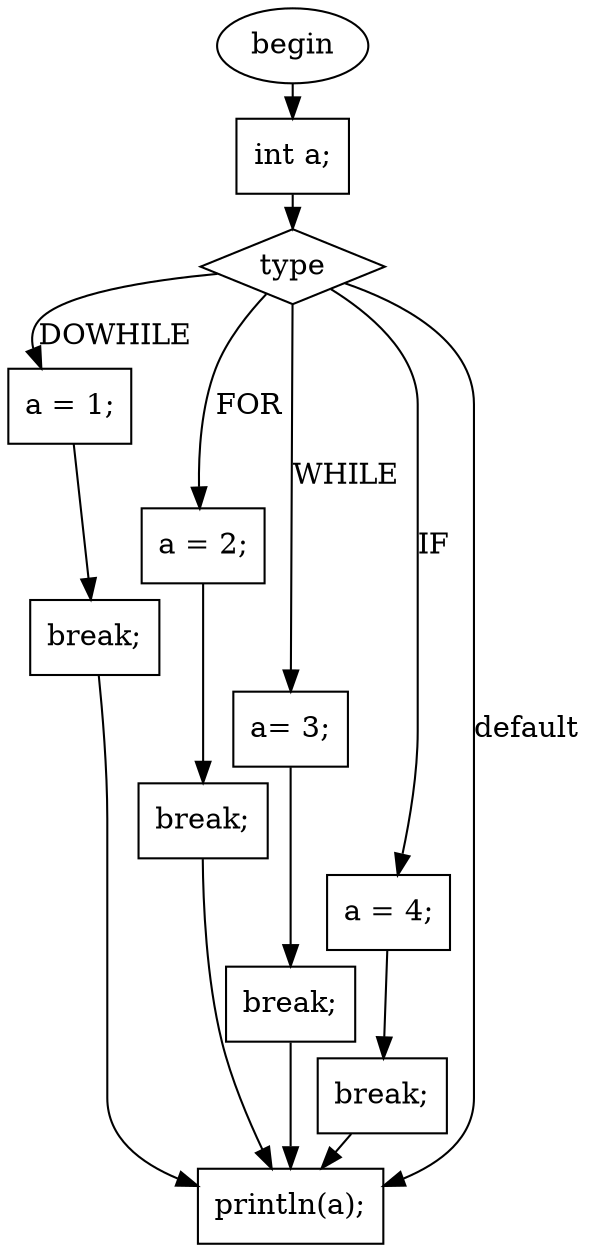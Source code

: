 digraph G{
ranksep = 0.1;
nodesep = 0.1;
F0T0[ shape=ellipse, label="begin", style="filled", fillcolor="white"]
F40T45[ shape=box, label="int a;", style="filled", fillcolor="white"]
F47T202[ shape=diamond, label="type", style="filled", fillcolor="white"]
F82T87[ shape=box, label="a = 1;", style="filled", fillcolor="white"]
F93T98[ shape=box, label="break;", style="filled", fillcolor="white"]
F116T121[ shape=box, label="a = 2;", style="filled", fillcolor="white"]
F127T132[ shape=box, label="break;", style="filled", fillcolor="white"]
F152T156[ shape=box, label="a= 3;", style="filled", fillcolor="white"]
F162T167[ shape=box, label="break;", style="filled", fillcolor="white"]
F184T189[ shape=box, label="a = 4;", style="filled", fillcolor="white"]
F195T200[ shape=box, label="break;", style="filled", fillcolor="white"]
F204T214[ shape=box, label="println(a);", style="filled", fillcolor="white"]
F0T0 -> F40T45
F40T45 -> F47T202
F82T87 -> F93T98
F116T121 -> F127T132
F152T156 -> F162T167
F184T189 -> F195T200
F47T202 -> F82T87[label="DOWHILE", minlen=1]
F47T202 -> F116T121[label="FOR", minlen=2]
F47T202 -> F152T156[label="WHILE", minlen=3]
F47T202 -> F184T189[label="IF", minlen=4]
F47T202 -> F204T214[label="default", minlen=5]
F93T98 -> F204T214
F127T132 -> F204T214
F162T167 -> F204T214
F195T200 -> F204T214
}
